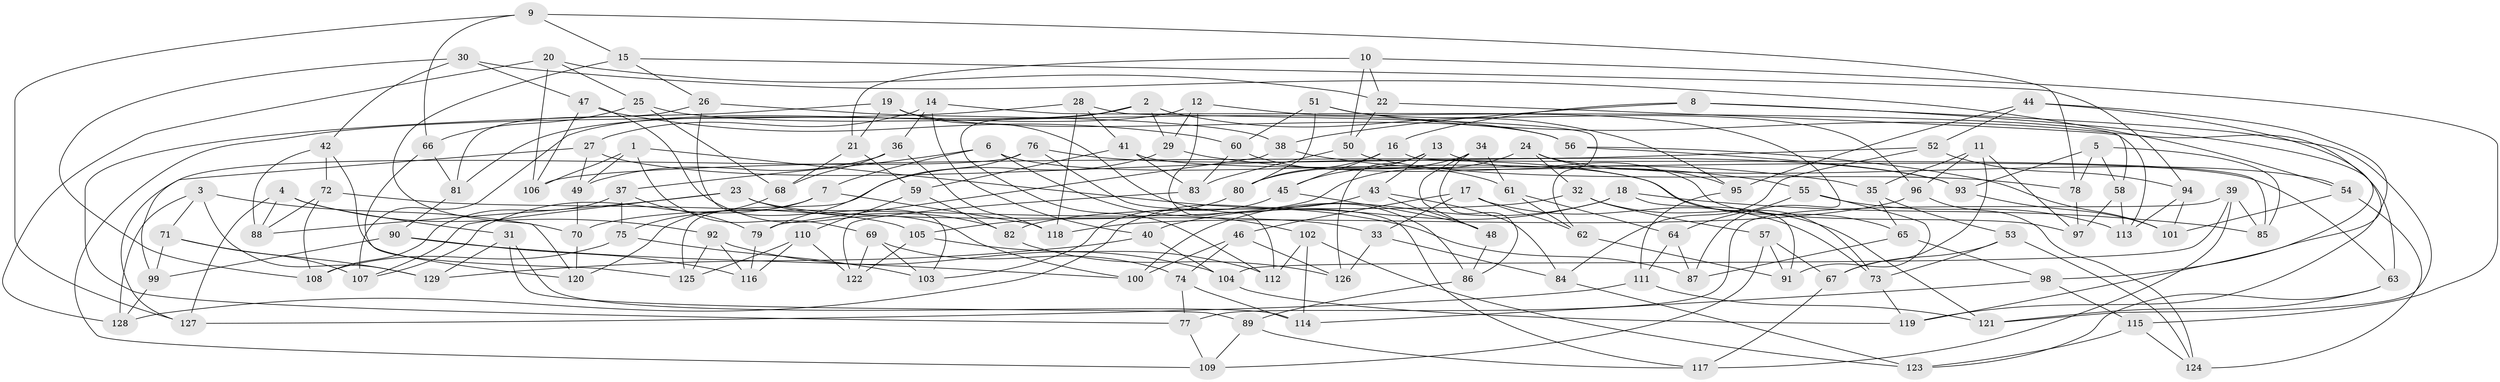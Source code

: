// Generated by graph-tools (version 1.1) at 2025/37/03/09/25 02:37:51]
// undirected, 129 vertices, 258 edges
graph export_dot {
graph [start="1"]
  node [color=gray90,style=filled];
  1;
  2;
  3;
  4;
  5;
  6;
  7;
  8;
  9;
  10;
  11;
  12;
  13;
  14;
  15;
  16;
  17;
  18;
  19;
  20;
  21;
  22;
  23;
  24;
  25;
  26;
  27;
  28;
  29;
  30;
  31;
  32;
  33;
  34;
  35;
  36;
  37;
  38;
  39;
  40;
  41;
  42;
  43;
  44;
  45;
  46;
  47;
  48;
  49;
  50;
  51;
  52;
  53;
  54;
  55;
  56;
  57;
  58;
  59;
  60;
  61;
  62;
  63;
  64;
  65;
  66;
  67;
  68;
  69;
  70;
  71;
  72;
  73;
  74;
  75;
  76;
  77;
  78;
  79;
  80;
  81;
  82;
  83;
  84;
  85;
  86;
  87;
  88;
  89;
  90;
  91;
  92;
  93;
  94;
  95;
  96;
  97;
  98;
  99;
  100;
  101;
  102;
  103;
  104;
  105;
  106;
  107;
  108;
  109;
  110;
  111;
  112;
  113;
  114;
  115;
  116;
  117;
  118;
  119;
  120;
  121;
  122;
  123;
  124;
  125;
  126;
  127;
  128;
  129;
  1 -- 106;
  1 -- 69;
  1 -- 49;
  1 -- 87;
  2 -- 112;
  2 -- 95;
  2 -- 29;
  2 -- 81;
  3 -- 128;
  3 -- 71;
  3 -- 70;
  3 -- 129;
  4 -- 88;
  4 -- 127;
  4 -- 92;
  4 -- 31;
  5 -- 58;
  5 -- 85;
  5 -- 78;
  5 -- 93;
  6 -- 37;
  6 -- 7;
  6 -- 102;
  6 -- 73;
  7 -- 118;
  7 -- 120;
  7 -- 107;
  8 -- 119;
  8 -- 121;
  8 -- 16;
  8 -- 38;
  9 -- 78;
  9 -- 15;
  9 -- 66;
  9 -- 127;
  10 -- 50;
  10 -- 21;
  10 -- 22;
  10 -- 115;
  11 -- 67;
  11 -- 35;
  11 -- 96;
  11 -- 97;
  12 -- 112;
  12 -- 29;
  12 -- 87;
  12 -- 107;
  13 -- 45;
  13 -- 43;
  13 -- 97;
  13 -- 126;
  14 -- 113;
  14 -- 40;
  14 -- 36;
  14 -- 27;
  15 -- 94;
  15 -- 26;
  15 -- 120;
  16 -- 85;
  16 -- 80;
  16 -- 45;
  17 -- 73;
  17 -- 46;
  17 -- 62;
  17 -- 33;
  18 -- 40;
  18 -- 91;
  18 -- 100;
  18 -- 85;
  19 -- 21;
  19 -- 77;
  19 -- 86;
  19 -- 56;
  20 -- 25;
  20 -- 128;
  20 -- 106;
  20 -- 22;
  21 -- 68;
  21 -- 59;
  22 -- 50;
  22 -- 58;
  23 -- 82;
  23 -- 107;
  23 -- 88;
  23 -- 33;
  24 -- 54;
  24 -- 95;
  24 -- 32;
  24 -- 70;
  25 -- 68;
  25 -- 66;
  25 -- 56;
  26 -- 81;
  26 -- 103;
  26 -- 38;
  27 -- 99;
  27 -- 49;
  27 -- 65;
  28 -- 41;
  28 -- 62;
  28 -- 109;
  28 -- 118;
  29 -- 35;
  29 -- 125;
  30 -- 47;
  30 -- 42;
  30 -- 108;
  30 -- 54;
  31 -- 129;
  31 -- 89;
  31 -- 114;
  32 -- 82;
  32 -- 57;
  32 -- 121;
  33 -- 84;
  33 -- 126;
  34 -- 48;
  34 -- 80;
  34 -- 86;
  34 -- 61;
  35 -- 65;
  35 -- 53;
  36 -- 68;
  36 -- 49;
  36 -- 118;
  37 -- 75;
  37 -- 108;
  37 -- 79;
  38 -- 55;
  38 -- 79;
  39 -- 117;
  39 -- 85;
  39 -- 77;
  39 -- 104;
  40 -- 129;
  40 -- 104;
  41 -- 83;
  41 -- 59;
  41 -- 63;
  42 -- 72;
  42 -- 88;
  42 -- 120;
  43 -- 128;
  43 -- 84;
  43 -- 48;
  44 -- 52;
  44 -- 119;
  44 -- 95;
  44 -- 98;
  45 -- 103;
  45 -- 48;
  46 -- 100;
  46 -- 126;
  46 -- 74;
  47 -- 106;
  47 -- 60;
  47 -- 100;
  48 -- 86;
  49 -- 70;
  50 -- 83;
  50 -- 78;
  51 -- 80;
  51 -- 63;
  51 -- 60;
  51 -- 96;
  52 -- 94;
  52 -- 106;
  52 -- 84;
  53 -- 73;
  53 -- 67;
  53 -- 124;
  54 -- 124;
  54 -- 101;
  55 -- 91;
  55 -- 113;
  55 -- 64;
  56 -- 93;
  56 -- 101;
  57 -- 67;
  57 -- 91;
  57 -- 109;
  58 -- 113;
  58 -- 97;
  59 -- 82;
  59 -- 110;
  60 -- 61;
  60 -- 83;
  61 -- 62;
  61 -- 64;
  62 -- 91;
  63 -- 121;
  63 -- 123;
  64 -- 87;
  64 -- 111;
  65 -- 98;
  65 -- 87;
  66 -- 125;
  66 -- 81;
  67 -- 117;
  68 -- 75;
  69 -- 74;
  69 -- 122;
  69 -- 103;
  70 -- 120;
  71 -- 99;
  71 -- 107;
  71 -- 129;
  72 -- 108;
  72 -- 88;
  72 -- 105;
  73 -- 119;
  74 -- 114;
  74 -- 77;
  75 -- 108;
  75 -- 103;
  76 -- 117;
  76 -- 79;
  76 -- 93;
  76 -- 127;
  77 -- 109;
  78 -- 97;
  79 -- 116;
  80 -- 105;
  81 -- 90;
  82 -- 126;
  83 -- 122;
  84 -- 123;
  86 -- 89;
  89 -- 117;
  89 -- 109;
  90 -- 99;
  90 -- 116;
  90 -- 100;
  92 -- 104;
  92 -- 125;
  92 -- 116;
  93 -- 101;
  94 -- 113;
  94 -- 101;
  95 -- 111;
  96 -- 124;
  96 -- 118;
  98 -- 115;
  98 -- 114;
  99 -- 128;
  102 -- 123;
  102 -- 114;
  102 -- 112;
  104 -- 119;
  105 -- 122;
  105 -- 112;
  110 -- 122;
  110 -- 125;
  110 -- 116;
  111 -- 121;
  111 -- 127;
  115 -- 124;
  115 -- 123;
}
